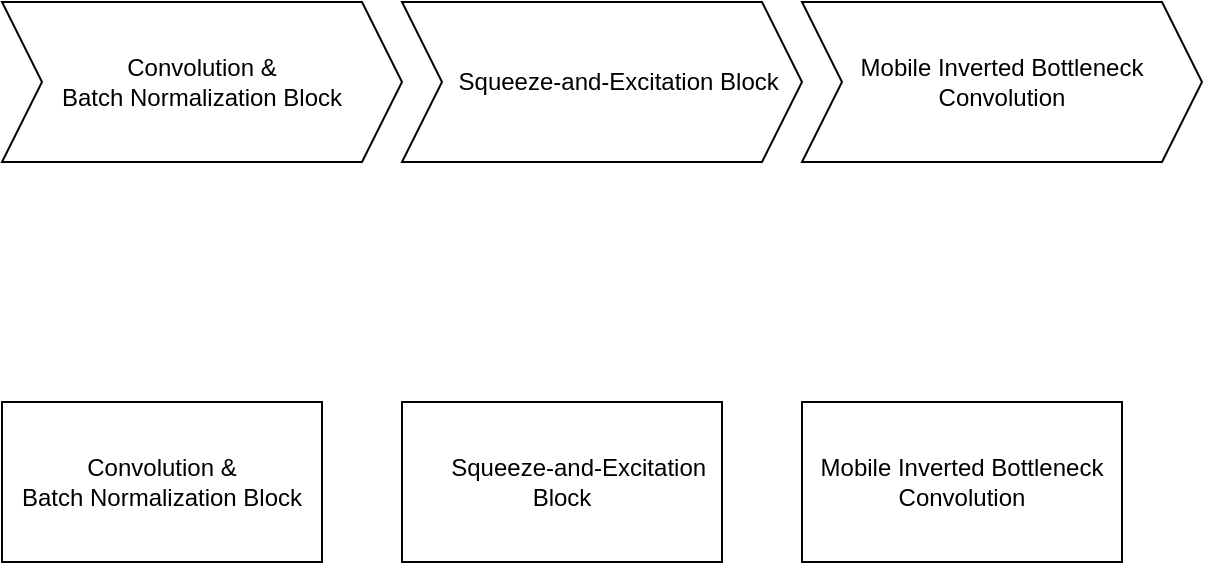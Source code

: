 <mxfile version="21.2.8" type="device">
  <diagram name="Page-1" id="oQLrQBmqA9R2K0js7FYL">
    <mxGraphModel dx="850" dy="991" grid="1" gridSize="10" guides="1" tooltips="1" connect="1" arrows="1" fold="1" page="1" pageScale="1" pageWidth="850" pageHeight="1100" math="0" shadow="0">
      <root>
        <mxCell id="0" />
        <mxCell id="1" parent="0" />
        <mxCell id="bEzMv0OMrxIizuBKOU3A-2" value="Convolution &amp;amp;&lt;br&gt;Batch Normalization Block" style="shape=step;perimeter=stepPerimeter;whiteSpace=wrap;html=1;fixedSize=1;" vertex="1" parent="1">
          <mxGeometry x="40" y="160" width="200" height="80" as="geometry" />
        </mxCell>
        <mxCell id="bEzMv0OMrxIizuBKOU3A-4" value="&amp;nbsp; &amp;nbsp; &amp;nbsp;Squeeze-and-Excitation Block" style="shape=step;perimeter=stepPerimeter;whiteSpace=wrap;html=1;fixedSize=1;" vertex="1" parent="1">
          <mxGeometry x="240" y="160" width="200" height="80" as="geometry" />
        </mxCell>
        <mxCell id="bEzMv0OMrxIizuBKOU3A-5" value="Mobile Inverted Bottleneck&lt;br&gt;Convolution" style="shape=step;perimeter=stepPerimeter;whiteSpace=wrap;html=1;fixedSize=1;" vertex="1" parent="1">
          <mxGeometry x="440" y="160" width="200" height="80" as="geometry" />
        </mxCell>
        <mxCell id="bEzMv0OMrxIizuBKOU3A-6" value="Convolution &amp;amp;&lt;br style=&quot;border-color: var(--border-color);&quot;&gt;Batch Normalization Block" style="rounded=0;whiteSpace=wrap;html=1;" vertex="1" parent="1">
          <mxGeometry x="40" y="360" width="160" height="80" as="geometry" />
        </mxCell>
        <mxCell id="bEzMv0OMrxIizuBKOU3A-7" value="&amp;nbsp; &amp;nbsp; &amp;nbsp;Squeeze-and-Excitation Block" style="rounded=0;whiteSpace=wrap;html=1;" vertex="1" parent="1">
          <mxGeometry x="240" y="360" width="160" height="80" as="geometry" />
        </mxCell>
        <mxCell id="bEzMv0OMrxIizuBKOU3A-8" value="Mobile Inverted Bottleneck&lt;br style=&quot;border-color: var(--border-color);&quot;&gt;Convolution" style="rounded=0;whiteSpace=wrap;html=1;" vertex="1" parent="1">
          <mxGeometry x="440" y="360" width="160" height="80" as="geometry" />
        </mxCell>
      </root>
    </mxGraphModel>
  </diagram>
</mxfile>
